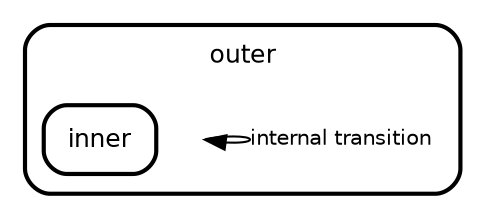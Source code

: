 digraph "state transitions" {
  fontname="Helvetica" fontsize=12 penwidth=2.0 splines=true ordering=out compound=true overlap=scale nodesep=0.3 ranksep=0.1
  node [shape=plaintext style=filled fillcolor="#FFFFFF01" fontname=Helvetica fontsize=12 penwidth=2.0]
  edge [fontname=Helvetica fontsize=10]

  subgraph "cluster_outer" {
    class="state regular" label= <
    <table cellborder="0" border="0">
      <tr><td>outer</td></tr>
    </table>
    > style=rounded penwidth=2.0
    "outer" [shape=point style=invis margin=0 width=0 height=0 fixedsize=true]
      "inner" [margin=0 class="state regular" label= <
        <table align="center" cellborder="0" border="2" style="rounded" width="48">
          <tr><td width="48" cellpadding="7">inner</td></tr>
        </table>
      >]

  }
  "outer" -> "outer" [label="internal transition   \l" class="transition internal" ltail="cluster_outer" lhead="cluster_outer"]

}
